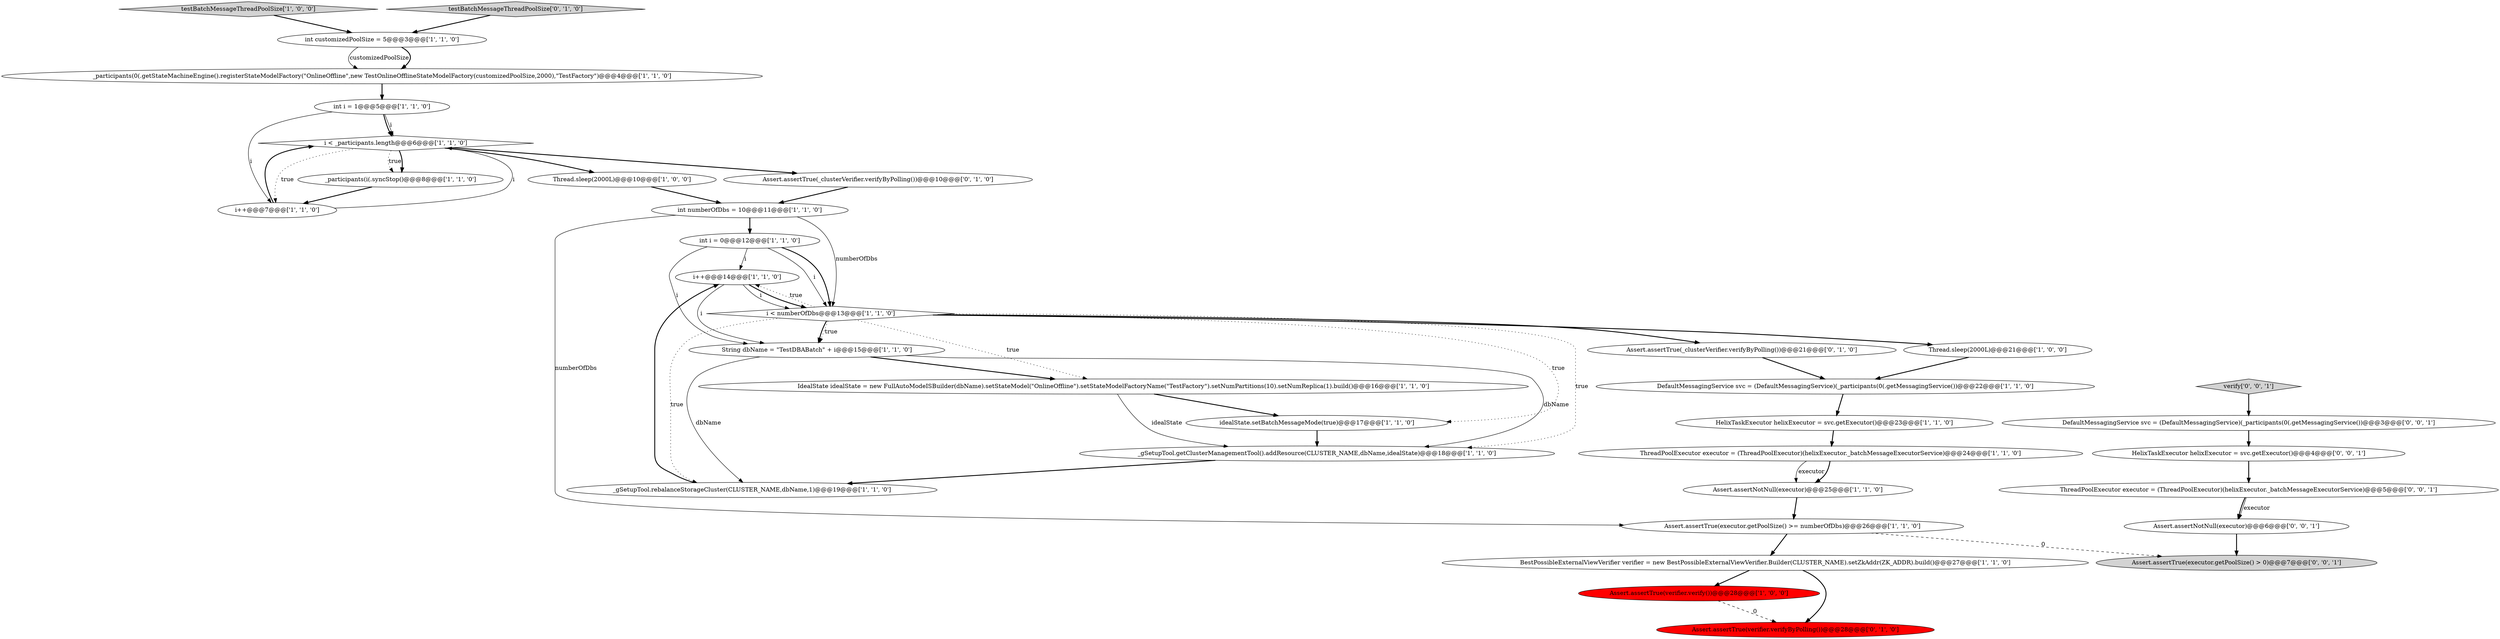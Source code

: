 digraph {
33 [style = filled, label = "Assert.assertNotNull(executor)@@@6@@@['0', '0', '1']", fillcolor = white, shape = ellipse image = "AAA0AAABBB3BBB"];
12 [style = filled, label = "Assert.assertTrue(verifier.verify())@@@28@@@['1', '0', '0']", fillcolor = red, shape = ellipse image = "AAA1AAABBB1BBB"];
9 [style = filled, label = "idealState.setBatchMessageMode(true)@@@17@@@['1', '1', '0']", fillcolor = white, shape = ellipse image = "AAA0AAABBB1BBB"];
1 [style = filled, label = "_participants(0(.getStateMachineEngine().registerStateModelFactory(\"OnlineOffline\",new TestOnlineOfflineStateModelFactory(customizedPoolSize,2000),\"TestFactory\")@@@4@@@['1', '1', '0']", fillcolor = white, shape = ellipse image = "AAA0AAABBB1BBB"];
4 [style = filled, label = "testBatchMessageThreadPoolSize['1', '0', '0']", fillcolor = lightgray, shape = diamond image = "AAA0AAABBB1BBB"];
15 [style = filled, label = "Thread.sleep(2000L)@@@21@@@['1', '0', '0']", fillcolor = white, shape = ellipse image = "AAA0AAABBB1BBB"];
5 [style = filled, label = "DefaultMessagingService svc = (DefaultMessagingService)(_participants(0(.getMessagingService())@@@22@@@['1', '1', '0']", fillcolor = white, shape = ellipse image = "AAA0AAABBB1BBB"];
25 [style = filled, label = "testBatchMessageThreadPoolSize['0', '1', '0']", fillcolor = lightgray, shape = diamond image = "AAA0AAABBB2BBB"];
31 [style = filled, label = "HelixTaskExecutor helixExecutor = svc.getExecutor()@@@4@@@['0', '0', '1']", fillcolor = white, shape = ellipse image = "AAA0AAABBB3BBB"];
7 [style = filled, label = "Thread.sleep(2000L)@@@10@@@['1', '0', '0']", fillcolor = white, shape = ellipse image = "AAA0AAABBB1BBB"];
20 [style = filled, label = "Assert.assertTrue(executor.getPoolSize() >= numberOfDbs)@@@26@@@['1', '1', '0']", fillcolor = white, shape = ellipse image = "AAA0AAABBB1BBB"];
17 [style = filled, label = "HelixTaskExecutor helixExecutor = svc.getExecutor()@@@23@@@['1', '1', '0']", fillcolor = white, shape = ellipse image = "AAA0AAABBB1BBB"];
6 [style = filled, label = "int i = 1@@@5@@@['1', '1', '0']", fillcolor = white, shape = ellipse image = "AAA0AAABBB1BBB"];
18 [style = filled, label = "_participants(i(.syncStop()@@@8@@@['1', '1', '0']", fillcolor = white, shape = ellipse image = "AAA0AAABBB1BBB"];
19 [style = filled, label = "_gSetupTool.rebalanceStorageCluster(CLUSTER_NAME,dbName,1)@@@19@@@['1', '1', '0']", fillcolor = white, shape = ellipse image = "AAA0AAABBB1BBB"];
14 [style = filled, label = "i++@@@7@@@['1', '1', '0']", fillcolor = white, shape = ellipse image = "AAA0AAABBB1BBB"];
21 [style = filled, label = "_gSetupTool.getClusterManagementTool().addResource(CLUSTER_NAME,dbName,idealState)@@@18@@@['1', '1', '0']", fillcolor = white, shape = ellipse image = "AAA0AAABBB1BBB"];
22 [style = filled, label = "ThreadPoolExecutor executor = (ThreadPoolExecutor)(helixExecutor._batchMessageExecutorService)@@@24@@@['1', '1', '0']", fillcolor = white, shape = ellipse image = "AAA0AAABBB1BBB"];
2 [style = filled, label = "int i = 0@@@12@@@['1', '1', '0']", fillcolor = white, shape = ellipse image = "AAA0AAABBB1BBB"];
29 [style = filled, label = "ThreadPoolExecutor executor = (ThreadPoolExecutor)(helixExecutor._batchMessageExecutorService)@@@5@@@['0', '0', '1']", fillcolor = white, shape = ellipse image = "AAA0AAABBB3BBB"];
23 [style = filled, label = "int numberOfDbs = 10@@@11@@@['1', '1', '0']", fillcolor = white, shape = ellipse image = "AAA0AAABBB1BBB"];
16 [style = filled, label = "int customizedPoolSize = 5@@@3@@@['1', '1', '0']", fillcolor = white, shape = ellipse image = "AAA0AAABBB1BBB"];
10 [style = filled, label = "i < _participants.length@@@6@@@['1', '1', '0']", fillcolor = white, shape = diamond image = "AAA0AAABBB1BBB"];
24 [style = filled, label = "i++@@@14@@@['1', '1', '0']", fillcolor = white, shape = ellipse image = "AAA0AAABBB1BBB"];
8 [style = filled, label = "i < numberOfDbs@@@13@@@['1', '1', '0']", fillcolor = white, shape = diamond image = "AAA0AAABBB1BBB"];
32 [style = filled, label = "Assert.assertTrue(executor.getPoolSize() > 0)@@@7@@@['0', '0', '1']", fillcolor = lightgray, shape = ellipse image = "AAA0AAABBB3BBB"];
34 [style = filled, label = "DefaultMessagingService svc = (DefaultMessagingService)(_participants(0(.getMessagingService())@@@3@@@['0', '0', '1']", fillcolor = white, shape = ellipse image = "AAA0AAABBB3BBB"];
27 [style = filled, label = "Assert.assertTrue(verifier.verifyByPolling())@@@28@@@['0', '1', '0']", fillcolor = red, shape = ellipse image = "AAA1AAABBB2BBB"];
0 [style = filled, label = "IdealState idealState = new FullAutoModeISBuilder(dbName).setStateModel(\"OnlineOffline\").setStateModelFactoryName(\"TestFactory\").setNumPartitions(10).setNumReplica(1).build()@@@16@@@['1', '1', '0']", fillcolor = white, shape = ellipse image = "AAA0AAABBB1BBB"];
11 [style = filled, label = "BestPossibleExternalViewVerifier verifier = new BestPossibleExternalViewVerifier.Builder(CLUSTER_NAME).setZkAddr(ZK_ADDR).build()@@@27@@@['1', '1', '0']", fillcolor = white, shape = ellipse image = "AAA0AAABBB1BBB"];
28 [style = filled, label = "Assert.assertTrue(_clusterVerifier.verifyByPolling())@@@21@@@['0', '1', '0']", fillcolor = white, shape = ellipse image = "AAA0AAABBB2BBB"];
26 [style = filled, label = "Assert.assertTrue(_clusterVerifier.verifyByPolling())@@@10@@@['0', '1', '0']", fillcolor = white, shape = ellipse image = "AAA0AAABBB2BBB"];
3 [style = filled, label = "String dbName = \"TestDBABatch\" + i@@@15@@@['1', '1', '0']", fillcolor = white, shape = ellipse image = "AAA0AAABBB1BBB"];
13 [style = filled, label = "Assert.assertNotNull(executor)@@@25@@@['1', '1', '0']", fillcolor = white, shape = ellipse image = "AAA0AAABBB1BBB"];
30 [style = filled, label = "verify['0', '0', '1']", fillcolor = lightgray, shape = diamond image = "AAA0AAABBB3BBB"];
10->18 [style = dotted, label="true"];
10->18 [style = bold, label=""];
8->28 [style = bold, label=""];
0->9 [style = bold, label=""];
28->5 [style = bold, label=""];
8->15 [style = bold, label=""];
21->19 [style = bold, label=""];
8->21 [style = dotted, label="true"];
8->3 [style = bold, label=""];
23->20 [style = solid, label="numberOfDbs"];
24->3 [style = solid, label="i"];
0->21 [style = solid, label="idealState"];
14->10 [style = bold, label=""];
14->10 [style = solid, label="i"];
3->21 [style = solid, label="dbName"];
11->12 [style = bold, label=""];
24->8 [style = solid, label="i"];
10->26 [style = bold, label=""];
34->31 [style = bold, label=""];
31->29 [style = bold, label=""];
30->34 [style = bold, label=""];
17->22 [style = bold, label=""];
5->17 [style = bold, label=""];
25->16 [style = bold, label=""];
10->7 [style = bold, label=""];
2->3 [style = solid, label="i"];
8->3 [style = dotted, label="true"];
8->24 [style = dotted, label="true"];
2->8 [style = solid, label="i"];
3->0 [style = bold, label=""];
15->5 [style = bold, label=""];
19->24 [style = bold, label=""];
16->1 [style = solid, label="customizedPoolSize"];
10->14 [style = dotted, label="true"];
23->8 [style = solid, label="numberOfDbs"];
3->19 [style = solid, label="dbName"];
1->6 [style = bold, label=""];
29->33 [style = bold, label=""];
22->13 [style = solid, label="executor"];
16->1 [style = bold, label=""];
6->10 [style = bold, label=""];
7->23 [style = bold, label=""];
26->23 [style = bold, label=""];
6->10 [style = solid, label="i"];
12->27 [style = dashed, label="0"];
9->21 [style = bold, label=""];
11->27 [style = bold, label=""];
33->32 [style = bold, label=""];
8->0 [style = dotted, label="true"];
29->33 [style = solid, label="executor"];
20->32 [style = dashed, label="0"];
23->2 [style = bold, label=""];
8->9 [style = dotted, label="true"];
24->8 [style = bold, label=""];
8->19 [style = dotted, label="true"];
2->24 [style = solid, label="i"];
18->14 [style = bold, label=""];
6->14 [style = solid, label="i"];
22->13 [style = bold, label=""];
4->16 [style = bold, label=""];
2->8 [style = bold, label=""];
20->11 [style = bold, label=""];
13->20 [style = bold, label=""];
}
